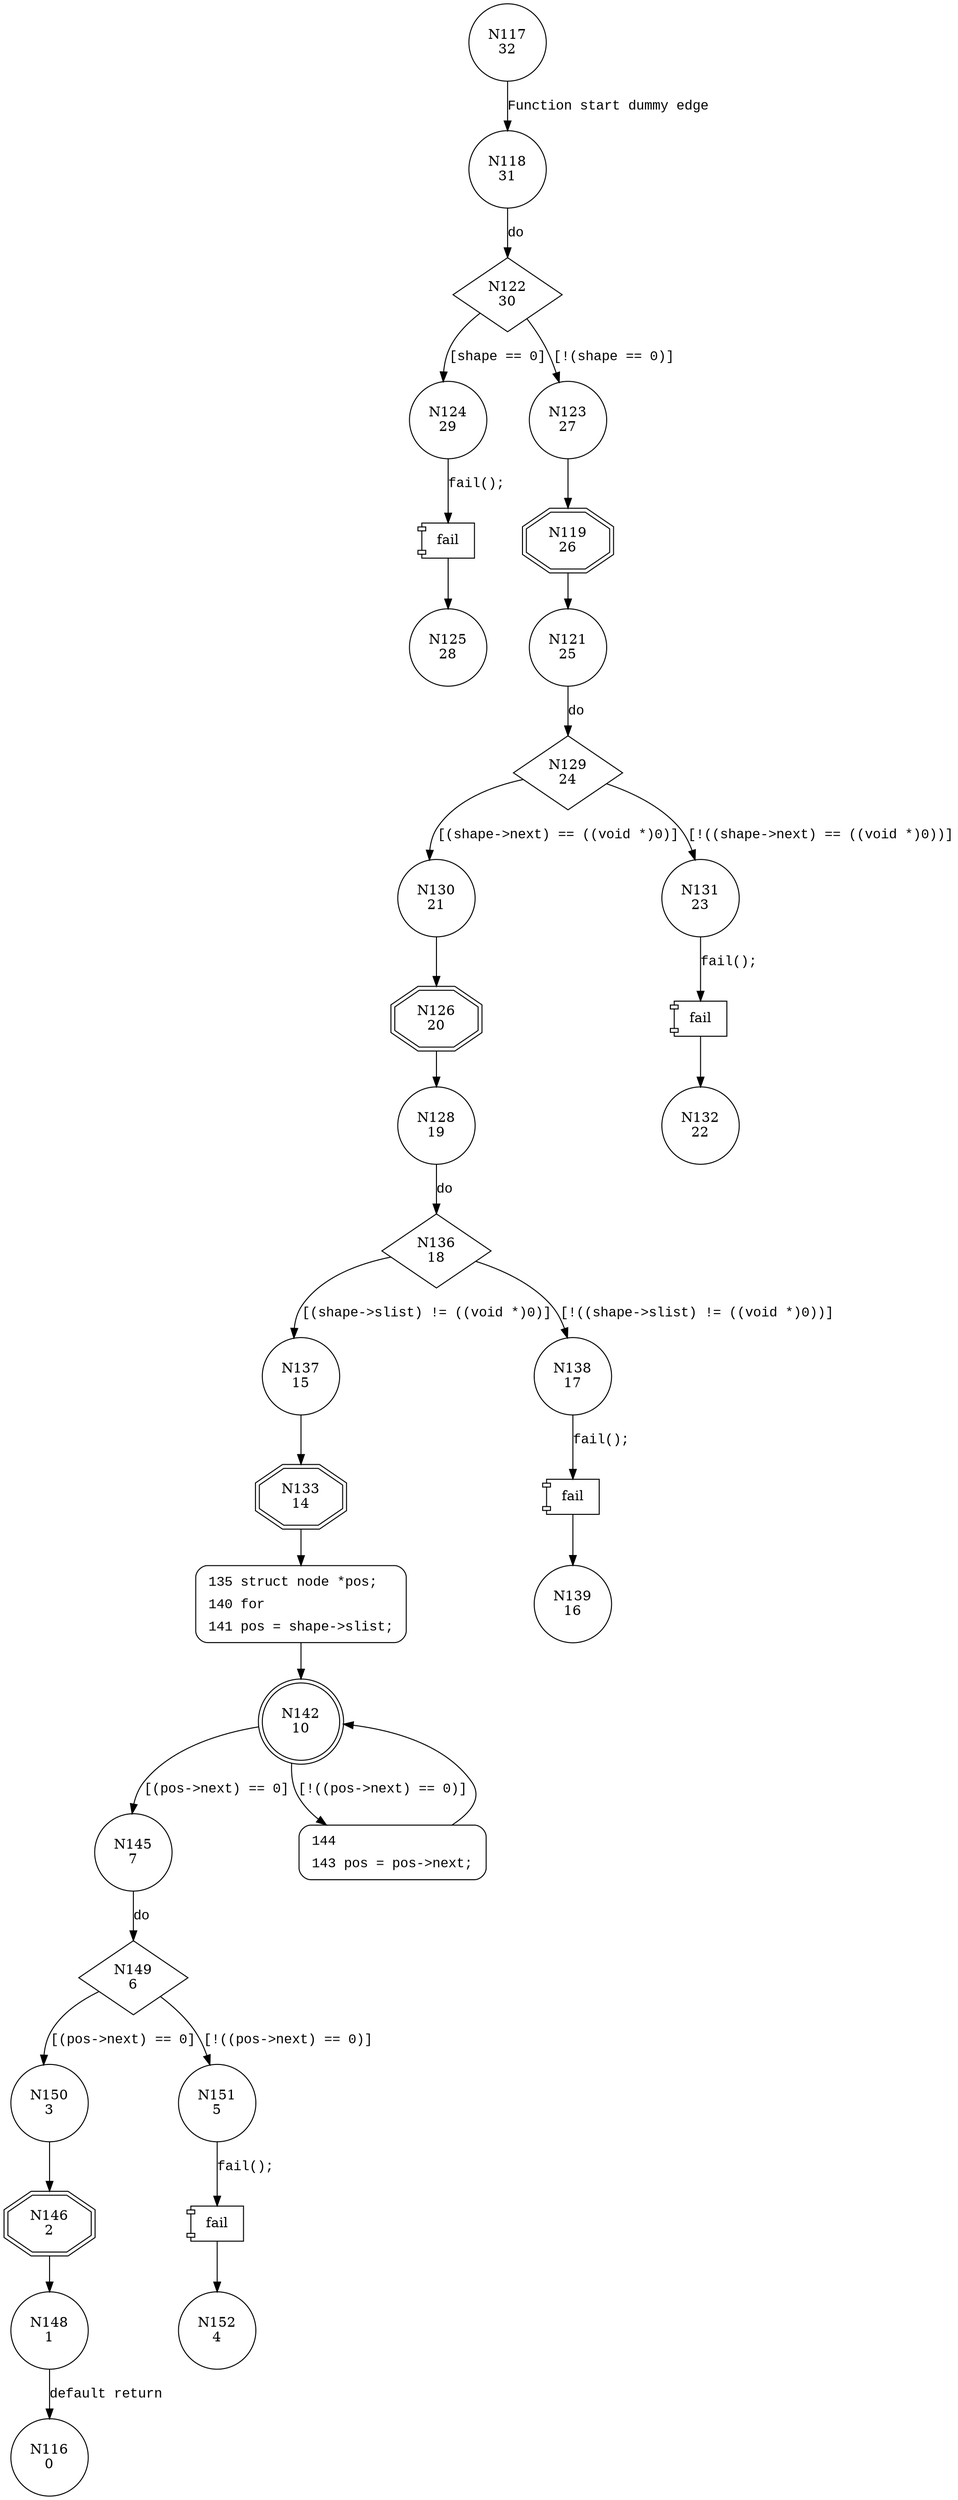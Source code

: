 digraph inspect_after {
117 [shape="circle" label="N117\n32"]
118 [shape="circle" label="N118\n31"]
122 [shape="diamond" label="N122\n30"]
124 [shape="circle" label="N124\n29"]
123 [shape="circle" label="N123\n27"]
119 [shape="doubleoctagon" label="N119\n26"]
121 [shape="circle" label="N121\n25"]
129 [shape="diamond" label="N129\n24"]
130 [shape="circle" label="N130\n21"]
131 [shape="circle" label="N131\n23"]
132 [shape="circle" label="N132\n22"]
126 [shape="doubleoctagon" label="N126\n20"]
128 [shape="circle" label="N128\n19"]
136 [shape="diamond" label="N136\n18"]
137 [shape="circle" label="N137\n15"]
138 [shape="circle" label="N138\n17"]
139 [shape="circle" label="N139\n16"]
133 [shape="doubleoctagon" label="N133\n14"]
135 [shape="circle" label="N135\n13"]
142 [shape="doublecircle" label="N142\n10"]
145 [shape="circle" label="N145\n7"]
144 [shape="circle" label="N144\n9"]
149 [shape="diamond" label="N149\n6"]
150 [shape="circle" label="N150\n3"]
151 [shape="circle" label="N151\n5"]
152 [shape="circle" label="N152\n4"]
146 [shape="doubleoctagon" label="N146\n2"]
148 [shape="circle" label="N148\n1"]
125 [shape="circle" label="N125\n28"]
116 [shape="circle" label="N116\n0"]
135 [style="filled,bold" penwidth="1" fillcolor="white" fontname="Courier New" shape="Mrecord" label=<<table border="0" cellborder="0" cellpadding="3" bgcolor="white"><tr><td align="right">135</td><td align="left">struct node *pos;</td></tr><tr><td align="right">140</td><td align="left">for</td></tr><tr><td align="right">141</td><td align="left">pos = shape-&gt;slist;</td></tr></table>>]
135 -> 142[label=""]
144 [style="filled,bold" penwidth="1" fillcolor="white" fontname="Courier New" shape="Mrecord" label=<<table border="0" cellborder="0" cellpadding="3" bgcolor="white"><tr><td align="right">144</td><td align="left"></td></tr><tr><td align="right">143</td><td align="left">pos = pos-&gt;next;</td></tr></table>>]
144 -> 142[label=""]
117 -> 118 [label="Function start dummy edge" fontname="Courier New"]
122 -> 124 [label="[shape == 0]" fontname="Courier New"]
122 -> 123 [label="[!(shape == 0)]" fontname="Courier New"]
119 -> 121 [label="" fontname="Courier New"]
129 -> 130 [label="[(shape->next) == ((void *)0)]" fontname="Courier New"]
129 -> 131 [label="[!((shape->next) == ((void *)0))]" fontname="Courier New"]
100016 [shape="component" label="fail"]
131 -> 100016 [label="fail();" fontname="Courier New"]
100016 -> 132 [label="" fontname="Courier New"]
126 -> 128 [label="" fontname="Courier New"]
136 -> 137 [label="[(shape->slist) != ((void *)0)]" fontname="Courier New"]
136 -> 138 [label="[!((shape->slist) != ((void *)0))]" fontname="Courier New"]
100017 [shape="component" label="fail"]
138 -> 100017 [label="fail();" fontname="Courier New"]
100017 -> 139 [label="" fontname="Courier New"]
133 -> 135 [label="" fontname="Courier New"]
142 -> 145 [label="[(pos->next) == 0]" fontname="Courier New"]
142 -> 144 [label="[!((pos->next) == 0)]" fontname="Courier New"]
145 -> 149 [label="do" fontname="Courier New"]
149 -> 150 [label="[(pos->next) == 0]" fontname="Courier New"]
149 -> 151 [label="[!((pos->next) == 0)]" fontname="Courier New"]
100018 [shape="component" label="fail"]
151 -> 100018 [label="fail();" fontname="Courier New"]
100018 -> 152 [label="" fontname="Courier New"]
146 -> 148 [label="" fontname="Courier New"]
100019 [shape="component" label="fail"]
124 -> 100019 [label="fail();" fontname="Courier New"]
100019 -> 125 [label="" fontname="Courier New"]
118 -> 122 [label="do" fontname="Courier New"]
123 -> 119 [label="" fontname="Courier New"]
121 -> 129 [label="do" fontname="Courier New"]
130 -> 126 [label="" fontname="Courier New"]
128 -> 136 [label="do" fontname="Courier New"]
137 -> 133 [label="" fontname="Courier New"]
150 -> 146 [label="" fontname="Courier New"]
148 -> 116 [label="default return" fontname="Courier New"]
}